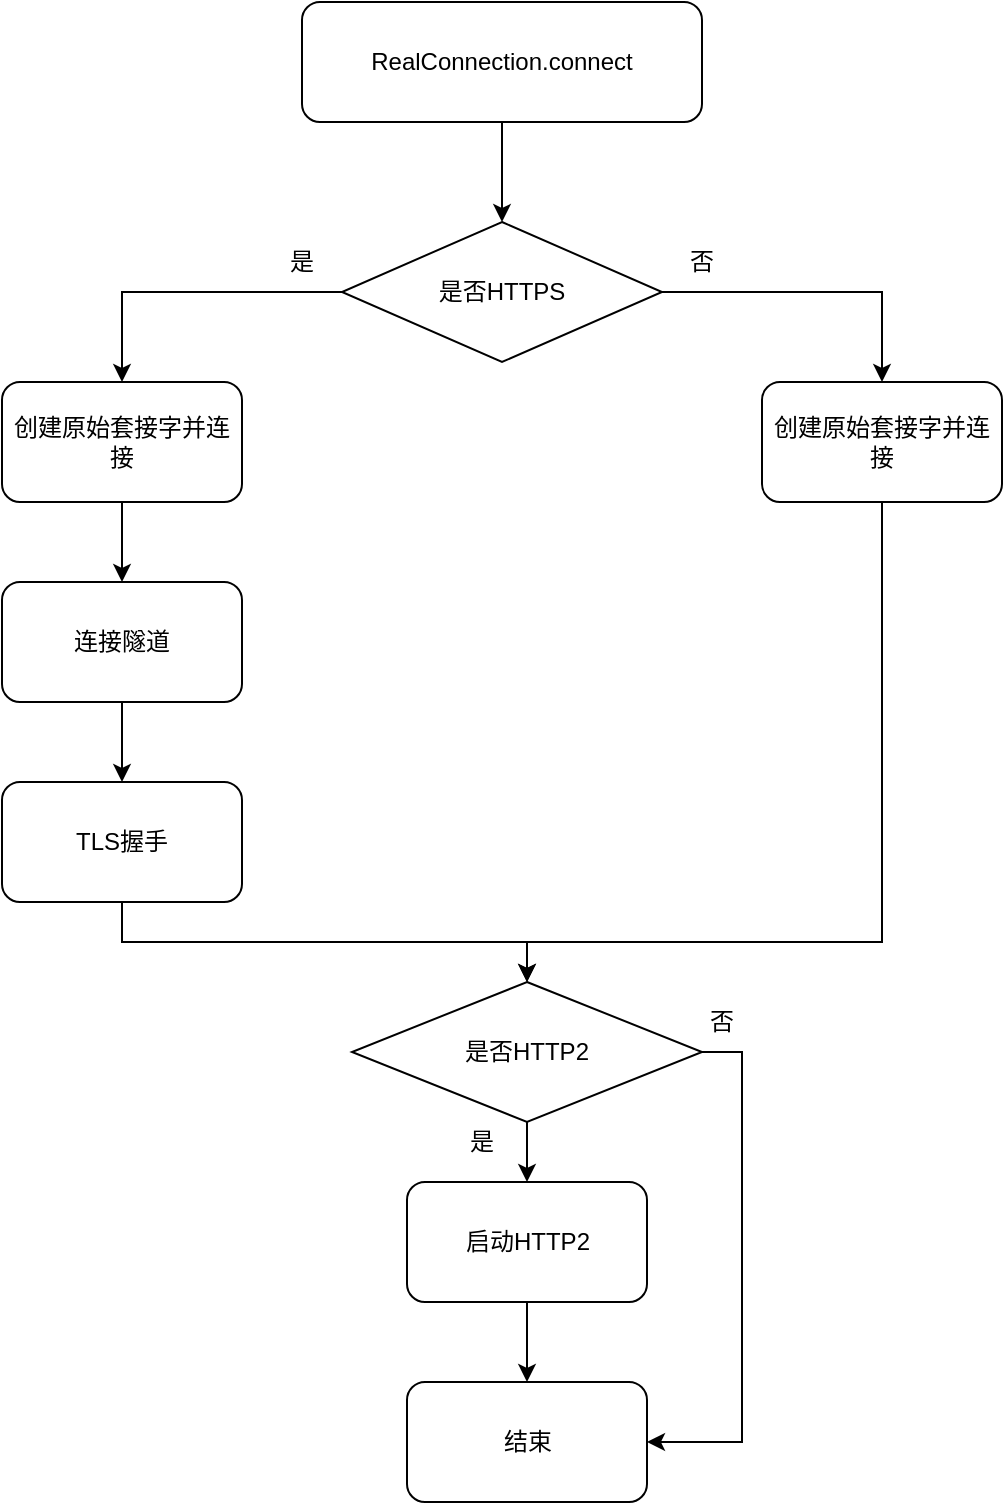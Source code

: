 <mxfile version="14.8.6" type="github">
  <diagram name="Page-1" id="13e1069c-82ec-6db2-03f1-153e76fe0fe0">
    <mxGraphModel dx="1422" dy="762" grid="1" gridSize="10" guides="1" tooltips="1" connect="1" arrows="1" fold="1" page="1" pageScale="1" pageWidth="4681" pageHeight="3300" background="none" math="0" shadow="0">
      <root>
        <mxCell id="0" />
        <mxCell id="1" parent="0" />
        <mxCell id="vRu0DPhLWvkFZ38ZcL41-10" style="edgeStyle=orthogonalEdgeStyle;rounded=0;orthogonalLoop=1;jettySize=auto;html=1;exitX=0.5;exitY=1;exitDx=0;exitDy=0;entryX=0.5;entryY=0;entryDx=0;entryDy=0;" edge="1" parent="1" source="vRu0DPhLWvkFZ38ZcL41-2" target="vRu0DPhLWvkFZ38ZcL41-3">
          <mxGeometry relative="1" as="geometry" />
        </mxCell>
        <mxCell id="vRu0DPhLWvkFZ38ZcL41-2" value="RealConnection.connect" style="rounded=1;whiteSpace=wrap;html=1;" vertex="1" parent="1">
          <mxGeometry x="370" y="70" width="200" height="60" as="geometry" />
        </mxCell>
        <mxCell id="vRu0DPhLWvkFZ38ZcL41-11" style="edgeStyle=orthogonalEdgeStyle;rounded=0;orthogonalLoop=1;jettySize=auto;html=1;exitX=0;exitY=0.5;exitDx=0;exitDy=0;entryX=0.5;entryY=0;entryDx=0;entryDy=0;" edge="1" parent="1" source="vRu0DPhLWvkFZ38ZcL41-3" target="vRu0DPhLWvkFZ38ZcL41-4">
          <mxGeometry relative="1" as="geometry" />
        </mxCell>
        <mxCell id="vRu0DPhLWvkFZ38ZcL41-12" style="edgeStyle=orthogonalEdgeStyle;rounded=0;orthogonalLoop=1;jettySize=auto;html=1;exitX=1;exitY=0.5;exitDx=0;exitDy=0;entryX=0.5;entryY=0;entryDx=0;entryDy=0;" edge="1" parent="1" source="vRu0DPhLWvkFZ38ZcL41-3" target="vRu0DPhLWvkFZ38ZcL41-9">
          <mxGeometry relative="1" as="geometry" />
        </mxCell>
        <mxCell id="vRu0DPhLWvkFZ38ZcL41-3" value="是否HTTPS" style="rhombus;whiteSpace=wrap;html=1;" vertex="1" parent="1">
          <mxGeometry x="390" y="180" width="160" height="70" as="geometry" />
        </mxCell>
        <mxCell id="vRu0DPhLWvkFZ38ZcL41-13" style="edgeStyle=orthogonalEdgeStyle;rounded=0;orthogonalLoop=1;jettySize=auto;html=1;exitX=0.5;exitY=1;exitDx=0;exitDy=0;entryX=0.5;entryY=0;entryDx=0;entryDy=0;" edge="1" parent="1" source="vRu0DPhLWvkFZ38ZcL41-4" target="vRu0DPhLWvkFZ38ZcL41-5">
          <mxGeometry relative="1" as="geometry" />
        </mxCell>
        <mxCell id="vRu0DPhLWvkFZ38ZcL41-4" value="创建原始套接字并连接" style="rounded=1;whiteSpace=wrap;html=1;" vertex="1" parent="1">
          <mxGeometry x="220" y="260" width="120" height="60" as="geometry" />
        </mxCell>
        <mxCell id="vRu0DPhLWvkFZ38ZcL41-14" style="edgeStyle=orthogonalEdgeStyle;rounded=0;orthogonalLoop=1;jettySize=auto;html=1;exitX=0.5;exitY=1;exitDx=0;exitDy=0;entryX=0.5;entryY=0;entryDx=0;entryDy=0;" edge="1" parent="1" source="vRu0DPhLWvkFZ38ZcL41-5" target="vRu0DPhLWvkFZ38ZcL41-6">
          <mxGeometry relative="1" as="geometry" />
        </mxCell>
        <mxCell id="vRu0DPhLWvkFZ38ZcL41-5" value="连接隧道" style="rounded=1;whiteSpace=wrap;html=1;" vertex="1" parent="1">
          <mxGeometry x="220" y="360" width="120" height="60" as="geometry" />
        </mxCell>
        <mxCell id="vRu0DPhLWvkFZ38ZcL41-15" style="edgeStyle=orthogonalEdgeStyle;rounded=0;orthogonalLoop=1;jettySize=auto;html=1;exitX=0.5;exitY=1;exitDx=0;exitDy=0;entryX=0.5;entryY=0;entryDx=0;entryDy=0;" edge="1" parent="1" source="vRu0DPhLWvkFZ38ZcL41-6" target="vRu0DPhLWvkFZ38ZcL41-7">
          <mxGeometry relative="1" as="geometry" />
        </mxCell>
        <mxCell id="vRu0DPhLWvkFZ38ZcL41-6" value="TLS握手" style="rounded=1;whiteSpace=wrap;html=1;" vertex="1" parent="1">
          <mxGeometry x="220" y="460" width="120" height="60" as="geometry" />
        </mxCell>
        <mxCell id="vRu0DPhLWvkFZ38ZcL41-16" style="edgeStyle=orthogonalEdgeStyle;rounded=0;orthogonalLoop=1;jettySize=auto;html=1;exitX=0.5;exitY=1;exitDx=0;exitDy=0;entryX=0.5;entryY=0;entryDx=0;entryDy=0;" edge="1" parent="1" source="vRu0DPhLWvkFZ38ZcL41-7" target="vRu0DPhLWvkFZ38ZcL41-8">
          <mxGeometry relative="1" as="geometry" />
        </mxCell>
        <mxCell id="vRu0DPhLWvkFZ38ZcL41-19" style="edgeStyle=orthogonalEdgeStyle;rounded=0;orthogonalLoop=1;jettySize=auto;html=1;exitX=1;exitY=0.5;exitDx=0;exitDy=0;entryX=1;entryY=0.5;entryDx=0;entryDy=0;" edge="1" parent="1" source="vRu0DPhLWvkFZ38ZcL41-7" target="vRu0DPhLWvkFZ38ZcL41-17">
          <mxGeometry relative="1" as="geometry" />
        </mxCell>
        <mxCell id="vRu0DPhLWvkFZ38ZcL41-7" value="是否HTTP2" style="rhombus;whiteSpace=wrap;html=1;" vertex="1" parent="1">
          <mxGeometry x="395" y="560" width="175" height="70" as="geometry" />
        </mxCell>
        <mxCell id="vRu0DPhLWvkFZ38ZcL41-18" style="edgeStyle=orthogonalEdgeStyle;rounded=0;orthogonalLoop=1;jettySize=auto;html=1;exitX=0.5;exitY=1;exitDx=0;exitDy=0;entryX=0.5;entryY=0;entryDx=0;entryDy=0;" edge="1" parent="1" source="vRu0DPhLWvkFZ38ZcL41-8" target="vRu0DPhLWvkFZ38ZcL41-17">
          <mxGeometry relative="1" as="geometry" />
        </mxCell>
        <mxCell id="vRu0DPhLWvkFZ38ZcL41-8" value="启动HTTP2" style="rounded=1;whiteSpace=wrap;html=1;" vertex="1" parent="1">
          <mxGeometry x="422.5" y="660" width="120" height="60" as="geometry" />
        </mxCell>
        <mxCell id="vRu0DPhLWvkFZ38ZcL41-23" style="edgeStyle=orthogonalEdgeStyle;rounded=0;orthogonalLoop=1;jettySize=auto;html=1;exitX=0.5;exitY=1;exitDx=0;exitDy=0;entryX=0.5;entryY=0;entryDx=0;entryDy=0;" edge="1" parent="1" source="vRu0DPhLWvkFZ38ZcL41-9" target="vRu0DPhLWvkFZ38ZcL41-7">
          <mxGeometry relative="1" as="geometry">
            <Array as="points">
              <mxPoint x="660" y="540" />
              <mxPoint x="483" y="540" />
            </Array>
          </mxGeometry>
        </mxCell>
        <mxCell id="vRu0DPhLWvkFZ38ZcL41-9" value="创建原始套接字并连接" style="rounded=1;whiteSpace=wrap;html=1;" vertex="1" parent="1">
          <mxGeometry x="600" y="260" width="120" height="60" as="geometry" />
        </mxCell>
        <mxCell id="vRu0DPhLWvkFZ38ZcL41-17" value="结束" style="rounded=1;whiteSpace=wrap;html=1;" vertex="1" parent="1">
          <mxGeometry x="422.5" y="760" width="120" height="60" as="geometry" />
        </mxCell>
        <mxCell id="vRu0DPhLWvkFZ38ZcL41-24" value="是" style="text;html=1;strokeColor=none;fillColor=none;align=center;verticalAlign=middle;whiteSpace=wrap;rounded=0;" vertex="1" parent="1">
          <mxGeometry x="350" y="190" width="40" height="20" as="geometry" />
        </mxCell>
        <mxCell id="vRu0DPhLWvkFZ38ZcL41-25" value="否" style="text;html=1;strokeColor=none;fillColor=none;align=center;verticalAlign=middle;whiteSpace=wrap;rounded=0;" vertex="1" parent="1">
          <mxGeometry x="550" y="190" width="40" height="20" as="geometry" />
        </mxCell>
        <mxCell id="vRu0DPhLWvkFZ38ZcL41-26" value="是" style="text;html=1;strokeColor=none;fillColor=none;align=center;verticalAlign=middle;whiteSpace=wrap;rounded=0;" vertex="1" parent="1">
          <mxGeometry x="440" y="630" width="40" height="20" as="geometry" />
        </mxCell>
        <mxCell id="vRu0DPhLWvkFZ38ZcL41-27" value="否" style="text;html=1;strokeColor=none;fillColor=none;align=center;verticalAlign=middle;whiteSpace=wrap;rounded=0;" vertex="1" parent="1">
          <mxGeometry x="560" y="570" width="40" height="20" as="geometry" />
        </mxCell>
      </root>
    </mxGraphModel>
  </diagram>
</mxfile>
